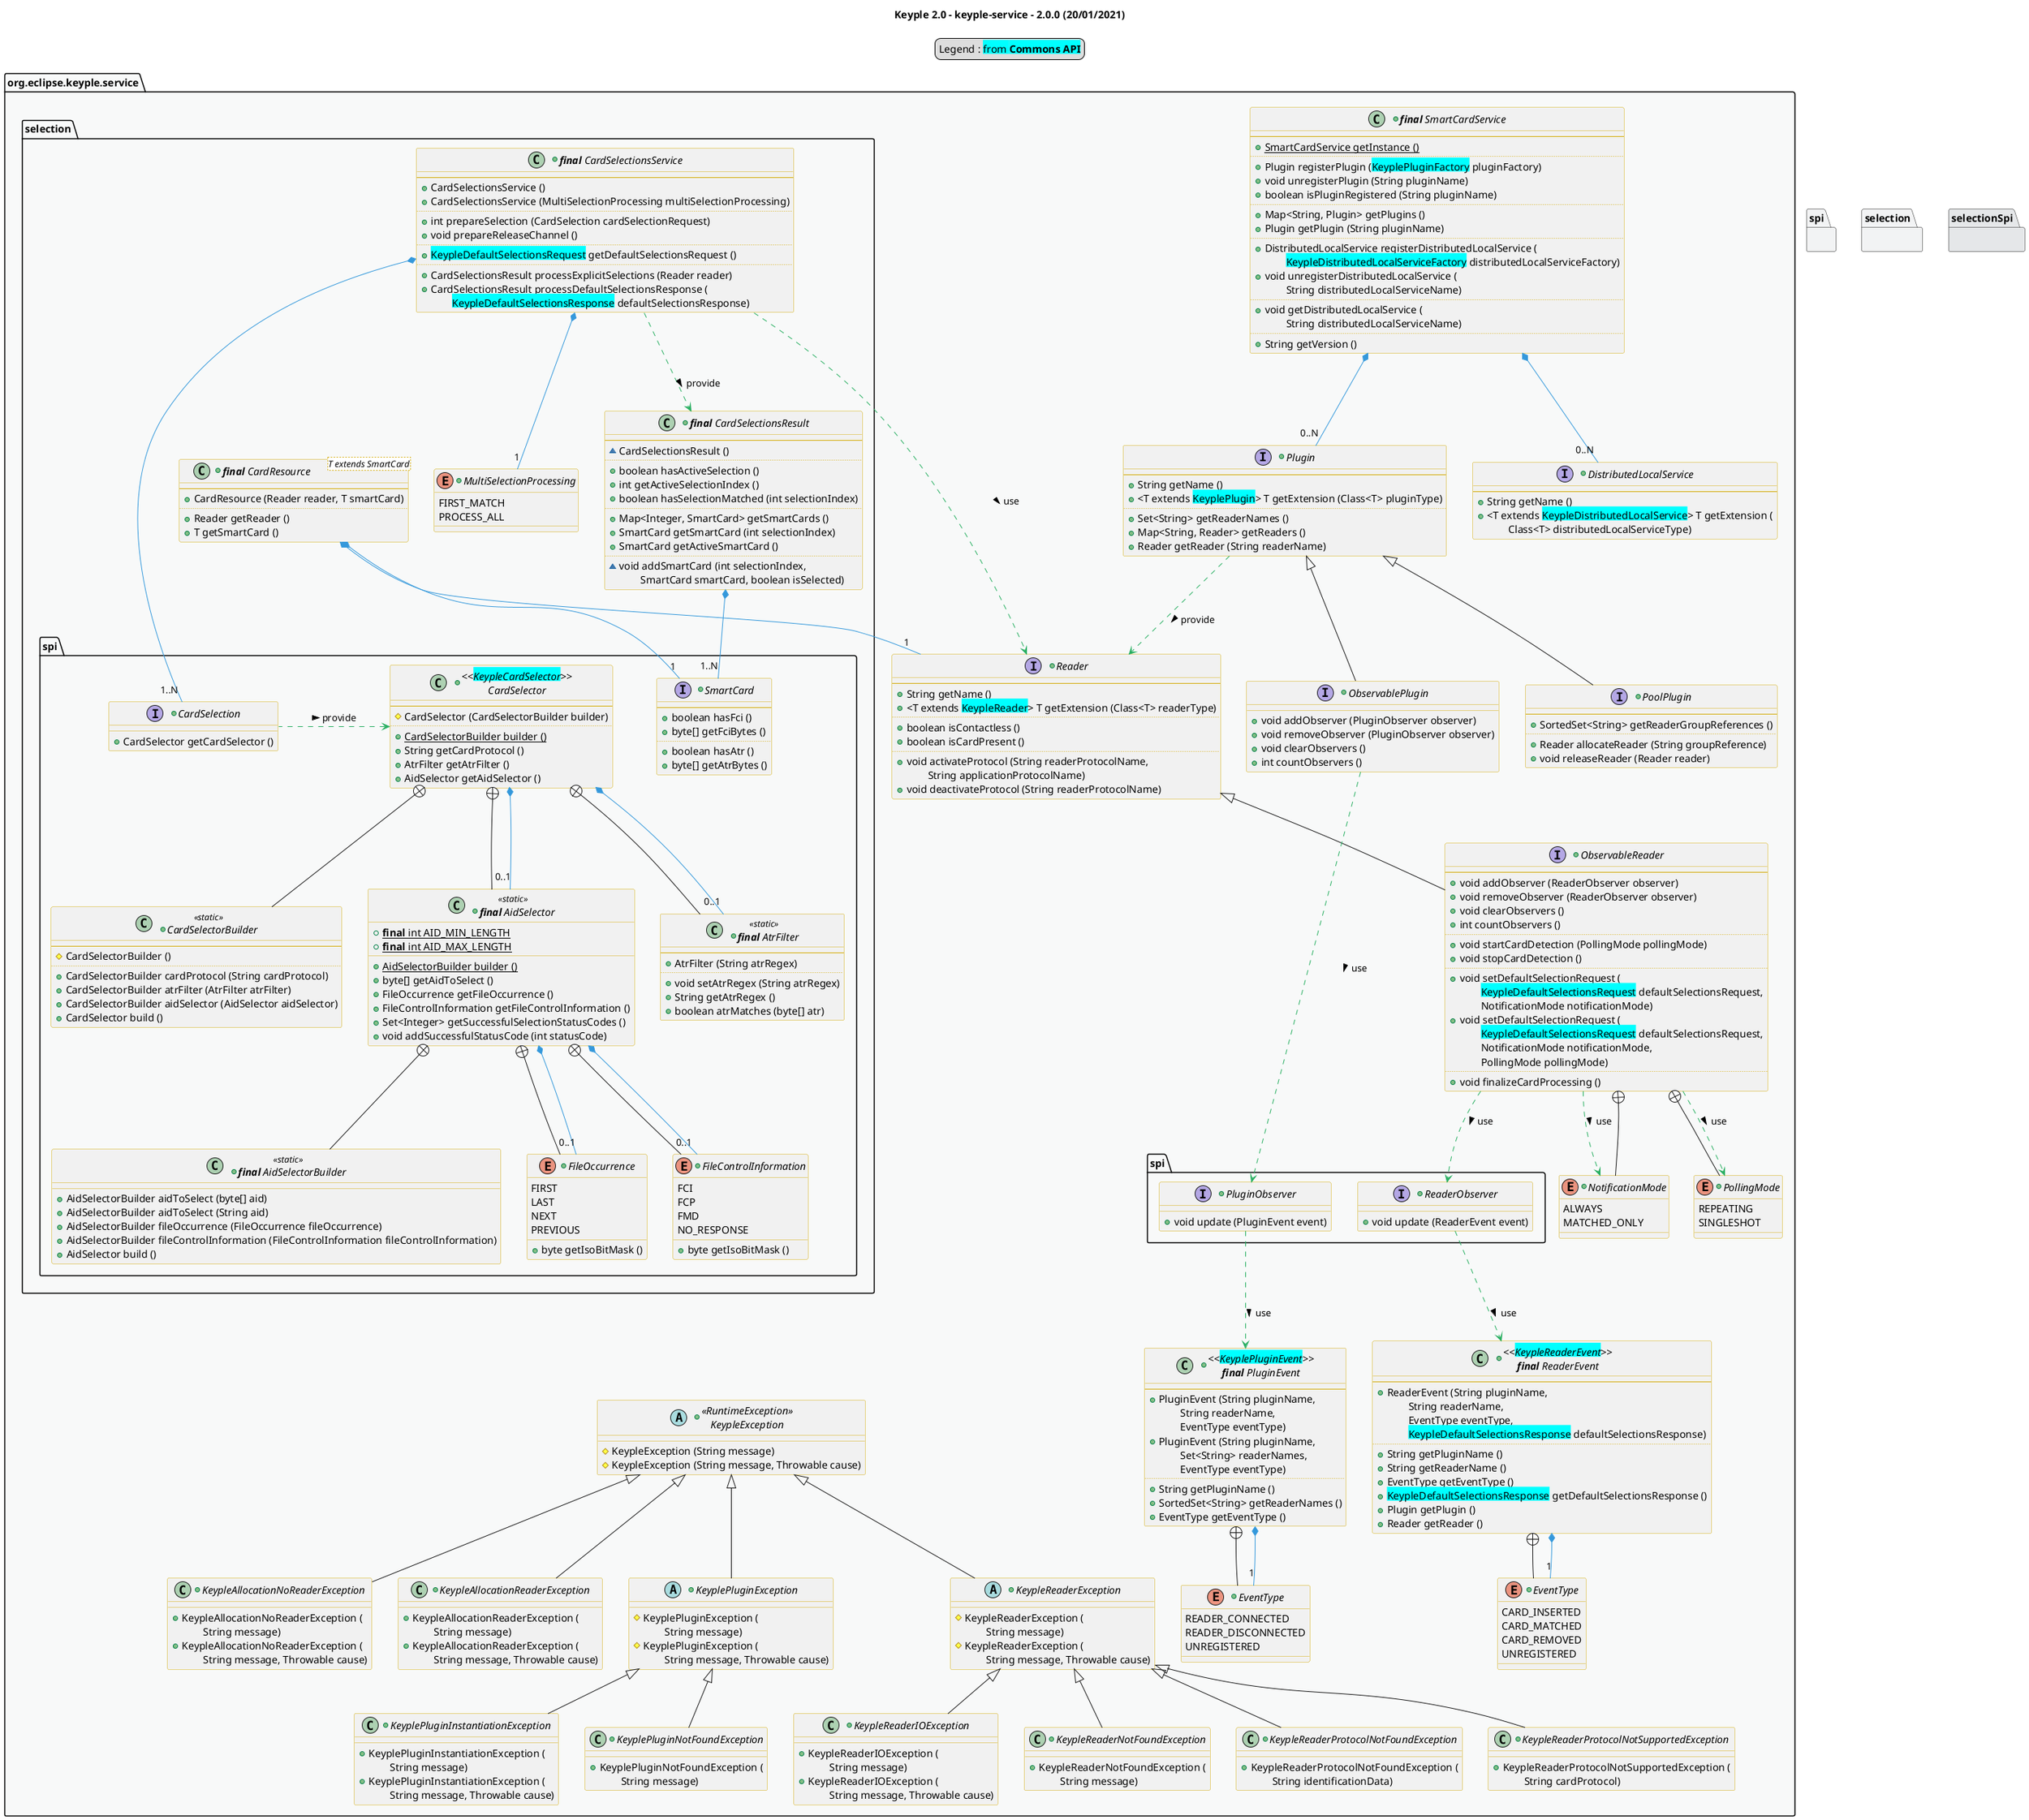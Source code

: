 @startuml
title
    Keyple 2.0 - keyple-service - 2.0.0 (20/01/2021)
end title

' == THEME ==

'Couleurs issues de : https://htmlcolorcodes.com/fr/tableau-de-couleur/tableau-de-couleur-design-plat/
!define C_GREY1 F8F9F9
!define C_GREY2 F2F3F4
!define C_GREY3 E5E7E9
!define C_GREY4 D7DBDD
!define C_GREY5 CACFD2
!define C_GREY6 BDC3C7
!define C_LINK 3498DB
!define C_USE 27AE60

skinparam Shadowing false
skinparam ClassFontStyle italic
skinparam ClassBorderColor #D4AC0D
skinparam stereotypeABorderColor #A9DCDF
skinparam stereotypeIBorderColor #B4A7E5
skinparam stereotypeCBorderColor #ADD1B2
skinparam stereotypeEBorderColor #EB93DF
' Red
skinparam ClassBackgroundColor<<red>> #FDEDEC
skinparam ClassBorderColor<<red>> #E74C3C
hide <<red>> stereotype
' Purple
skinparam ClassBackgroundColor<<purple>> #F4ECF7
skinparam ClassBorderColor<<purple>> #8E44AD
hide <<purple>> stereotype
' blue
skinparam ClassBackgroundColor<<blue>> #EBF5FB
skinparam ClassBorderColor<<blue>> #3498DB
hide <<blue>> stereotype
' Green
skinparam ClassBackgroundColor<<green>> #E9F7EF
skinparam ClassBorderColor<<green>> #27AE60
hide <<green>> stereotype
' Grey
skinparam ClassBackgroundColor<<grey>> #EAECEE
skinparam ClassBorderColor<<grey>> #2C3E50
hide <<grey>> stereotype

' == CONTENT ==

legend top
    Legend : <back:cyan>from **Commons API**</back>
end legend

package "org.eclipse.keyple.service" as service {
    ' SPI
    package spi {
        +interface PluginObserver {
            +void update (PluginEvent event)
        }
        +interface ReaderObserver {
            +void update (ReaderEvent event)
        }
    }
    ' SERVICE
    together {
    +class "**final** SmartCardService" as SmartCardService {
        --
        +{static} SmartCardService getInstance ()
        ..
        +Plugin registerPlugin (<back:cyan>KeyplePluginFactory</back> pluginFactory)
        +void unregisterPlugin (String pluginName)
        +boolean isPluginRegistered (String pluginName)
        ..
        +Map<String, Plugin> getPlugins ()
        +Plugin getPlugin (String pluginName)
        ..
        +DistributedLocalService registerDistributedLocalService (
            \t<back:cyan>KeypleDistributedLocalServiceFactory</back> distributedLocalServiceFactory)
        +void unregisterDistributedLocalService (
            \tString distributedLocalServiceName)
        ..
        +void getDistributedLocalService (
            \tString distributedLocalServiceName)
        ..
        +String getVersion ()
    }
    +interface Plugin {
        --
        +String getName ()
        +<T extends <back:cyan>KeyplePlugin</back>> T getExtension (Class<T> pluginType)
        ..
        +Set<String> getReaderNames ()
        +Map<String, Reader> getReaders ()
        +Reader getReader (String readerName)
    }
    +interface DistributedLocalService {
        --
        +String getName ()
        +<T extends <back:cyan>KeypleDistributedLocalService</back>> T getExtension (
            \tClass<T> distributedLocalServiceType)
    }
    +interface ObservablePlugin extends Plugin {
        +void addObserver (PluginObserver observer)
        +void removeObserver (PluginObserver observer)
        +void clearObservers ()
        +int countObservers ()
    }
    +interface PoolPlugin extends Plugin {
        --
        +SortedSet<String> getReaderGroupReferences ()
        ..
        +Reader allocateReader (String groupReference)
        +void releaseReader (Reader reader)
    }
    +interface Reader {
        --
        +String getName ()
        +<T extends <back:cyan>KeypleReader</back>> T getExtension (Class<T> readerType)
        ..
        +boolean isContactless ()
        +boolean isCardPresent ()
        ..
        +void activateProtocol (String readerProtocolName,
            \tString applicationProtocolName)
        +void deactivateProtocol (String readerProtocolName)
    }
    +interface ObservableReader extends Reader {
        --
        +void addObserver (ReaderObserver observer)
        +void removeObserver (ReaderObserver observer)
        +void clearObservers ()
        +int countObservers ()
        ..
        +void startCardDetection (PollingMode pollingMode)
        +void stopCardDetection ()
        ..
        +void setDefaultSelectionRequest (
            \t<back:cyan>KeypleDefaultSelectionsRequest</back> defaultSelectionsRequest,
            \tNotificationMode notificationMode)
        +void setDefaultSelectionRequest (
            \t<back:cyan>KeypleDefaultSelectionsRequest</back> defaultSelectionsRequest,
            \tNotificationMode notificationMode,
            \tPollingMode pollingMode)
        ..
        +void finalizeCardProcessing ()
    }
    }
    +enum NotificationMode {
        ALWAYS
        MATCHED_ONLY
    }
    +enum PollingMode {
        REPEATING
        SINGLESHOT
    }
    +class "<<<back:cyan>KeyplePluginEvent</back>>>\n**final** PluginEvent" as PluginEvent {
        --
        +PluginEvent (String pluginName,
            \tString readerName,
            \tEventType eventType)
        +PluginEvent (String pluginName,
            \tSet<String> readerNames,
            \tEventType eventType)
        ..
        +String getPluginName ()
        +SortedSet<String> getReaderNames ()
        +EventType getEventType ()
    }
    +enum "EventType" as PluginEventType {
        READER_CONNECTED
        READER_DISCONNECTED
        UNREGISTERED
    }
    +class "<<<back:cyan>KeypleReaderEvent</back>>>\n**final** ReaderEvent" as ReaderEvent {
        --
        +ReaderEvent (String pluginName,
            \tString readerName,
            \tEventType eventType,
            \t<back:cyan>KeypleDefaultSelectionsResponse</back> defaultSelectionsResponse)
        ..
        +String getPluginName ()
        +String getReaderName ()
        +EventType getEventType ()
        +<back:cyan>KeypleDefaultSelectionsResponse</back> getDefaultSelectionsResponse ()
        +Plugin getPlugin ()
        +Reader getReader ()
    }
    +enum "EventType" as ReaderEventType {
        CARD_INSERTED
        CARD_MATCHED
        CARD_REMOVED
        UNREGISTERED
    }
    ' SELECTION
    package selection {
        +class "**final** CardSelectionsService" as CardSelectionsService {
            --
            +CardSelectionsService ()
            +CardSelectionsService (MultiSelectionProcessing multiSelectionProcessing)
            ..
            +int prepareSelection (CardSelection cardSelectionRequest)
            +void prepareReleaseChannel ()
            ..
            +<back:cyan>KeypleDefaultSelectionsRequest</back> getDefaultSelectionsRequest ()
            ..
            +CardSelectionsResult processExplicitSelections (Reader reader)
            +CardSelectionsResult processDefaultSelectionsResponse (
                \t<back:cyan>KeypleDefaultSelectionsResponse</back> defaultSelectionsResponse)
        }
        +enum MultiSelectionProcessing {
            FIRST_MATCH
            PROCESS_ALL
        }
        package "spi" as selectionSpi {
            +interface CardSelection {
                +CardSelector getCardSelector ()
            }
            +interface SmartCard {
                --
                +boolean hasFci ()
                +byte[] getFciBytes ()
                ..
                +boolean hasAtr ()
                +byte[] getAtrBytes ()
            }
            +class "<<<back:cyan>KeypleCardSelector</back>>>\nCardSelector" as CardSelector {
                --
                #CardSelector (CardSelectorBuilder builder)
                ..
                +{static} CardSelectorBuilder builder ()
                +String getCardProtocol ()
                +AtrFilter getAtrFilter ()
                +AidSelector getAidSelector ()
            }
            +class CardSelectorBuilder <<static>> {
                --
                #CardSelectorBuilder ()
                ..
                +CardSelectorBuilder cardProtocol (String cardProtocol)
                +CardSelectorBuilder atrFilter (AtrFilter atrFilter)
                +CardSelectorBuilder aidSelector (AidSelector aidSelector)
                +CardSelector build ()
            }
            +class "**final** AidSelector" as AidSelector <<static>> {
                +{static} **final** int AID_MIN_LENGTH
                +{static} **final** int AID_MAX_LENGTH
                +{static} AidSelectorBuilder builder ()
                +byte[] getAidToSelect ()
                +FileOccurrence getFileOccurrence ()
                +FileControlInformation getFileControlInformation ()
                +Set<Integer> getSuccessfulSelectionStatusCodes ()
                +void addSuccessfulStatusCode (int statusCode)
            }
            +class "**final** AidSelectorBuilder" as AidSelectorBuilder <<static>> {
                +AidSelectorBuilder aidToSelect (byte[] aid)
                +AidSelectorBuilder aidToSelect (String aid)
                +AidSelectorBuilder fileOccurrence (FileOccurrence fileOccurrence)
                +AidSelectorBuilder fileControlInformation (FileControlInformation fileControlInformation)
                +AidSelector build ()
            }
            +enum FileOccurrence {
                FIRST
                LAST
                NEXT
                PREVIOUS
                +byte getIsoBitMask ()
            }
            +enum FileControlInformation {
                FCI
                FCP
                FMD
                NO_RESPONSE
                +byte getIsoBitMask ()
            }
            +class "**final** AtrFilter" as AtrFilter <<static>> {
                --
                +AtrFilter (String atrRegex)
                ..
                +void setAtrRegex (String atrRegex)
                +String getAtrRegex ()
                +boolean atrMatches (byte[] atr)
            }
        }
        +class "**final** CardSelectionsResult" as CardSelectionsResult {
            --
            ~CardSelectionsResult ()
            ..
            +boolean hasActiveSelection ()
            +int getActiveSelectionIndex ()
            +boolean hasSelectionMatched (int selectionIndex)
            ..
            +Map<Integer, SmartCard> getSmartCards ()
            +SmartCard getSmartCard (int selectionIndex)
            +SmartCard getActiveSmartCard ()
            ..
            ~void addSmartCard (int selectionIndex,
                \tSmartCard smartCard, boolean isSelected)
        }
        +class "**final** CardResource" as CardResource<T extends SmartCard> {
            --
            +CardResource (Reader reader, T smartCard)
            ..
            +Reader getReader ()
            +T getSmartCard ()
        }
    }
    ' EXCEPTIONS
    +abstract class "<<RuntimeException>>\nKeypleException" as KeypleException {
        #KeypleException (String message)
        #KeypleException (String message, Throwable cause)
    }
    +class KeypleAllocationNoReaderException extends KeypleException {
        +KeypleAllocationNoReaderException (
            \tString message)
        +KeypleAllocationNoReaderException (
            \tString message, Throwable cause)
    }
    +class KeypleAllocationReaderException extends KeypleException {
        +KeypleAllocationReaderException (
            \tString message)
        +KeypleAllocationReaderException (
            \tString message, Throwable cause)
    }
    +abstract class KeyplePluginException extends KeypleException {
        #KeyplePluginException (
            \tString message)
        #KeyplePluginException (
            \tString message, Throwable cause)
    }
    +class KeyplePluginInstantiationException extends KeyplePluginException {
        +KeyplePluginInstantiationException (
            \tString message)
        +KeyplePluginInstantiationException (
            \tString message, Throwable cause)
    }
    +class KeyplePluginNotFoundException extends KeyplePluginException {
        +KeyplePluginNotFoundException (
            \tString message)
    }
    +abstract class KeypleReaderException extends KeypleException {
        #KeypleReaderException (
            \tString message)
        #KeypleReaderException (
            \tString message, Throwable cause)
    }
    +class KeypleReaderIOException extends KeypleReaderException {
        +KeypleReaderIOException (
            \tString message)
        +KeypleReaderIOException (
            \tString message, Throwable cause)
    }
    +class KeypleReaderNotFoundException extends KeypleReaderException {
        +KeypleReaderNotFoundException (
            \tString message)
    }
    +class KeypleReaderProtocolNotFoundException extends KeypleReaderException {
        +KeypleReaderProtocolNotFoundException (
            \tString identificationData)
    }
    +class KeypleReaderProtocolNotSupportedException extends KeypleReaderException {
        +KeypleReaderProtocolNotSupportedException (
            \tString cardProtocol)
    }
}

' Associations
'LocalServiceClient ..> RemoteServiceParameters #C_USE : use >

SmartCardService *-- "0..N" Plugin #C_LINK
SmartCardService *-- "0..N" DistributedLocalService #C_LINK

PluginEvent +-- PluginEventType
PluginEvent *-- "1" PluginEventType #C_LINK

ObservableReader +-- NotificationMode
ObservableReader ..> NotificationMode #C_USE : use >
ObservableReader +-- PollingMode
ObservableReader ..> PollingMode #C_USE : use >

ReaderEvent +-- ReaderEventType
ReaderEvent *-- "1" ReaderEventType #C_LINK

CardSelectionsService *-- "1" MultiSelectionProcessing #C_LINK
CardSelectionsService *-- "1..N" CardSelection #C_LINK

CardSelectionsResult *-- "1..N" SmartCard #C_LINK

CardResource *-- "1" SmartCard #C_LINK
CardResource *-- "1" Reader #C_LINK

CardSelector +-- CardSelectorBuilder
CardSelector +-- AtrFilter
CardSelector *-- "0..1" AtrFilter #C_LINK
CardSelector +-- AidSelector
CardSelector *-- "0..1" AidSelector #C_LINK

AidSelector +-- AidSelectorBuilder
AidSelector +-- FileOccurrence
AidSelector *-- "0..1" FileOccurrence  #C_LINK
AidSelector +-- FileControlInformation
AidSelector *-- "0..1" FileControlInformation  #C_LINK


Plugin ..> Reader #C_USE : provide >

CardSelectionsService ..> Reader #C_USE : use >
CardSelectionsService ..> CardSelectionsResult #C_USE : provide >


ObservablePlugin ..> PluginObserver #C_USE : use >

PluginObserver ..> PluginEvent #C_USE : use >

ObservableReader ..> ReaderObserver #C_USE : use >

ReaderObserver ..> ReaderEvent #C_USE : use >

CardSelection .left.> CardSelector #C_USE : provide >

' == LAYOUT ==

FileControlInformation -[hidden]- KeypleException

' == STYLE ==

package service #C_GREY1 {}
package spi #C_GREY2 {}
package selection #C_GREY2 {}
package selectionSpi #C_GREY3 {}

@enduml